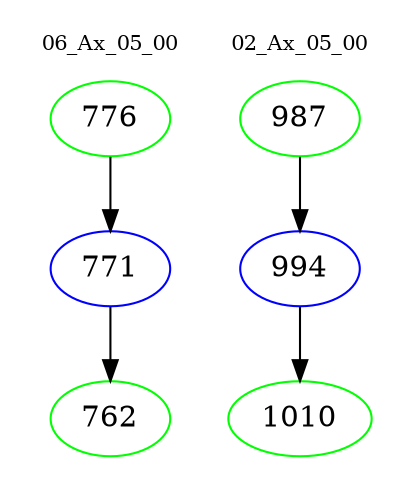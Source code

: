 digraph{
subgraph cluster_0 {
color = white
label = "06_Ax_05_00";
fontsize=10;
T0_776 [label="776", color="green"]
T0_776 -> T0_771 [color="black"]
T0_771 [label="771", color="blue"]
T0_771 -> T0_762 [color="black"]
T0_762 [label="762", color="green"]
}
subgraph cluster_1 {
color = white
label = "02_Ax_05_00";
fontsize=10;
T1_987 [label="987", color="green"]
T1_987 -> T1_994 [color="black"]
T1_994 [label="994", color="blue"]
T1_994 -> T1_1010 [color="black"]
T1_1010 [label="1010", color="green"]
}
}

